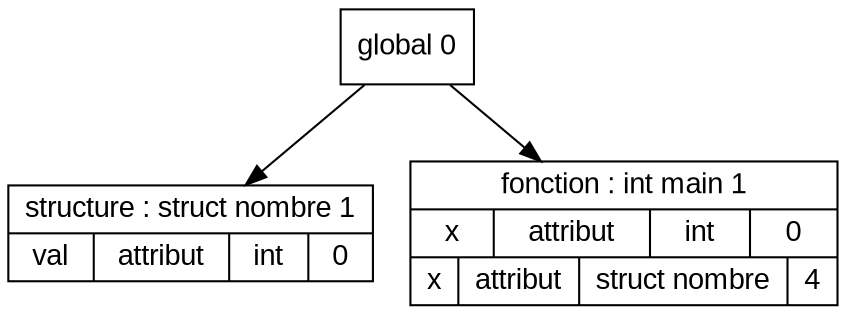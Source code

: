 digraph "tds"{

	node [fontname="Arial"];

	N1 [shape=record label="{ structure : struct nombre 1
	| { val | attribut | int | 0 }
	}"];

	N2 [shape=record label="{ fonction : int main 1
	| { x | attribut | int | 0 }
	| { x | attribut | struct nombre | 4 }
	}"];

	N0 [shape=record label="{ global 0
	}"];


	N0 -> N1; 
	N0 -> N2; 
}
